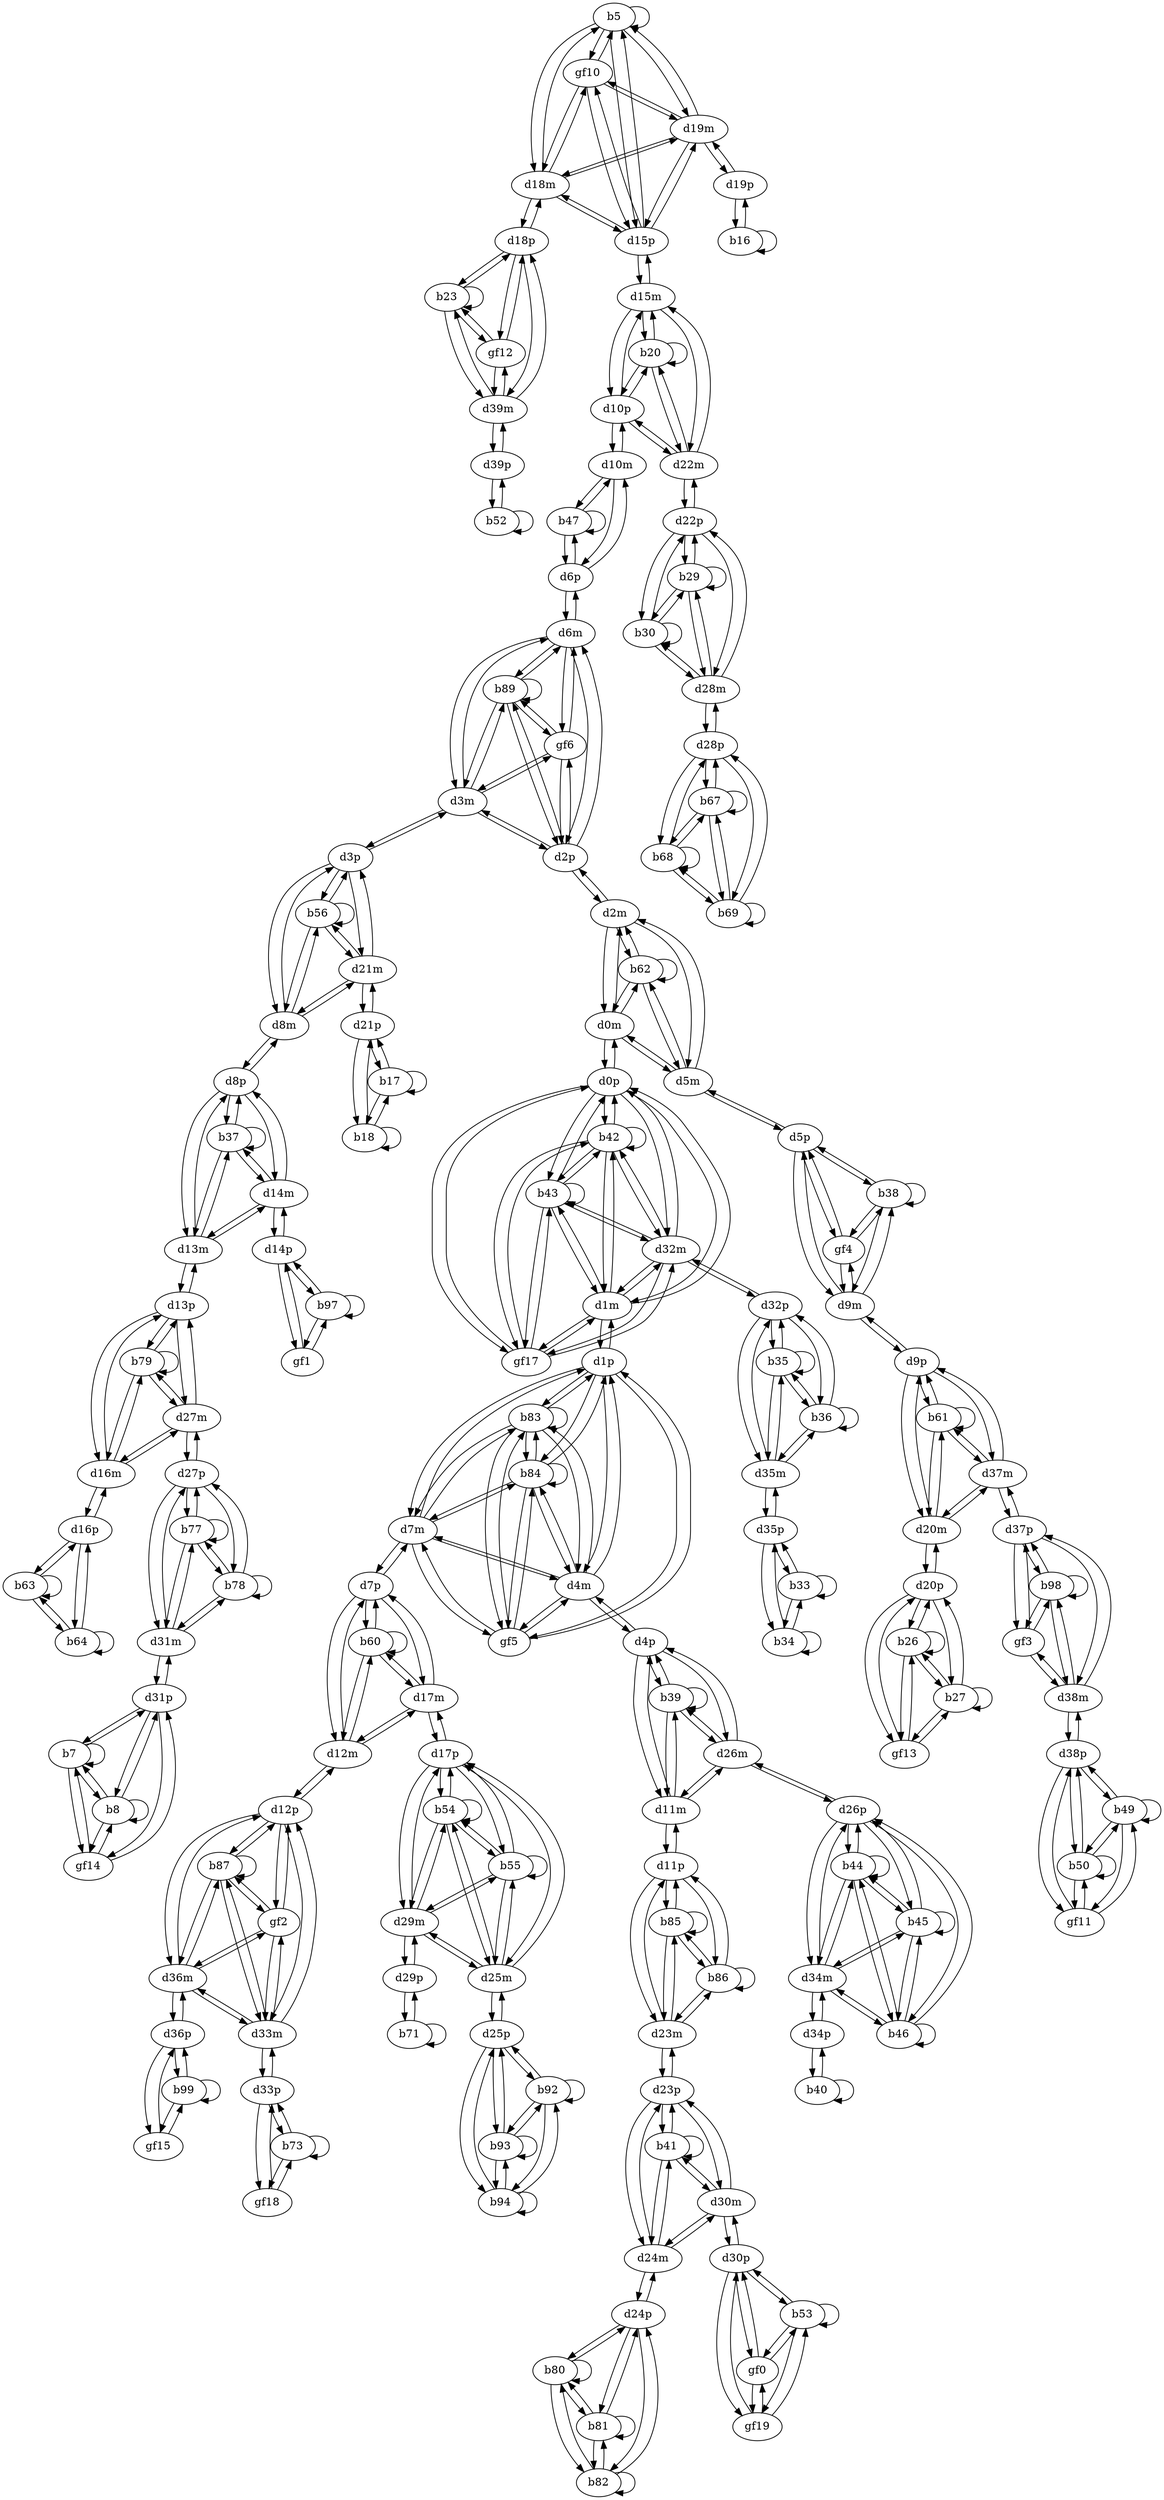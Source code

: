 digraph G {
  b5;
  gf10;
  b7;
  b8;
  gf14;
  b16;
  b17;
  b18;
  b20;
  b23;
  gf12;
  b26;
  b27;
  gf13;
  b29;
  b30;
  b33;
  b34;
  b35;
  b36;
  b37;
  b38;
  gf4;
  b39;
  b40;
  b41;
  b42;
  b43;
  gf17;
  b44;
  b45;
  b46;
  b47;
  b49;
  b50;
  gf11;
  b52;
  b53;
  gf0;
  gf19;
  b54;
  b55;
  b56;
  b60;
  b61;
  b62;
  b63;
  b64;
  b67;
  b68;
  b69;
  b71;
  b73;
  gf18;
  b77;
  b78;
  b79;
  b80;
  b81;
  b82;
  b83;
  b84;
  gf5;
  b85;
  b86;
  b87;
  gf2;
  b89;
  gf6;
  b92;
  b93;
  b94;
  b97;
  gf1;
  b98;
  gf3;
  b99;
  gf15;
  d0m;
  d0p;
  d1m;
  d1p;
  d2m;
  d2p;
  d3m;
  d3p;
  d4m;
  d4p;
  d5m;
  d5p;
  d6m;
  d6p;
  d7m;
  d7p;
  d8m;
  d8p;
  d9m;
  d9p;
  d10m;
  d10p;
  d11m;
  d11p;
  d12m;
  d12p;
  d13m;
  d13p;
  d14m;
  d14p;
  d15m;
  d15p;
  d16m;
  d16p;
  d17m;
  d17p;
  d18m;
  d18p;
  d19m;
  d19p;
  d20m;
  d20p;
  d21m;
  d21p;
  d22m;
  d22p;
  d23m;
  d23p;
  d24m;
  d24p;
  d25m;
  d25p;
  d26m;
  d26p;
  d27m;
  d27p;
  d28m;
  d28p;
  d29m;
  d29p;
  d30m;
  d30p;
  d31m;
  d31p;
  d32m;
  d32p;
  d33m;
  d33p;
  d34m;
  d34p;
  d35m;
  d35p;
  d36m;
  d36p;
  d37m;
  d37p;
  d38m;
  d38p;
  d39m;
  d39p;
  b5 -> b5;
  b5 -> gf10;
  gf10 -> b5;
  b7 -> b7;
  b7 -> b8;
  b7 -> gf14;
  b8 -> b7;
  b8 -> b8;
  b8 -> gf14;
  gf14 -> b7;
  gf14 -> b8;
  b16 -> b16;
  b17 -> b17;
  b17 -> b18;
  b18 -> b17;
  b18 -> b18;
  b20 -> b20;
  b23 -> b23;
  b23 -> gf12;
  gf12 -> b23;
  b26 -> b26;
  b26 -> b27;
  b26 -> gf13;
  b27 -> b26;
  b27 -> b27;
  b27 -> gf13;
  gf13 -> b26;
  gf13 -> b27;
  b29 -> b29;
  b29 -> b30;
  b30 -> b29;
  b30 -> b30;
  b33 -> b33;
  b33 -> b34;
  b34 -> b33;
  b34 -> b34;
  b35 -> b35;
  b35 -> b36;
  b36 -> b35;
  b36 -> b36;
  b37 -> b37;
  b38 -> b38;
  b38 -> gf4;
  gf4 -> b38;
  b39 -> b39;
  b40 -> b40;
  b41 -> b41;
  b42 -> b42;
  b42 -> b43;
  b42 -> gf17;
  b43 -> b42;
  b43 -> b43;
  b43 -> gf17;
  gf17 -> b42;
  gf17 -> b43;
  b44 -> b44;
  b44 -> b45;
  b44 -> b46;
  b45 -> b44;
  b45 -> b45;
  b45 -> b46;
  b46 -> b44;
  b46 -> b45;
  b46 -> b46;
  b47 -> b47;
  b49 -> b49;
  b49 -> b50;
  b49 -> gf11;
  b50 -> b49;
  b50 -> b50;
  b50 -> gf11;
  gf11 -> b49;
  gf11 -> b50;
  b52 -> b52;
  b53 -> b53;
  b53 -> gf0;
  b53 -> gf19;
  gf0 -> b53;
  gf0 -> gf19;
  gf19 -> b53;
  gf19 -> gf0;
  b54 -> b54;
  b54 -> b55;
  b55 -> b54;
  b55 -> b55;
  b56 -> b56;
  b60 -> b60;
  b61 -> b61;
  b62 -> b62;
  b63 -> b63;
  b63 -> b64;
  b64 -> b63;
  b64 -> b64;
  b67 -> b67;
  b67 -> b68;
  b67 -> b69;
  b68 -> b67;
  b68 -> b68;
  b68 -> b69;
  b69 -> b67;
  b69 -> b68;
  b69 -> b69;
  b71 -> b71;
  b73 -> b73;
  b73 -> gf18;
  gf18 -> b73;
  b77 -> b77;
  b77 -> b78;
  b78 -> b77;
  b78 -> b78;
  b79 -> b79;
  b80 -> b80;
  b80 -> b81;
  b80 -> b82;
  b81 -> b80;
  b81 -> b81;
  b81 -> b82;
  b82 -> b80;
  b82 -> b81;
  b82 -> b82;
  b83 -> b83;
  b83 -> b84;
  b83 -> gf5;
  b84 -> b83;
  b84 -> b84;
  b84 -> gf5;
  gf5 -> b83;
  gf5 -> b84;
  b85 -> b85;
  b85 -> b86;
  b86 -> b85;
  b86 -> b86;
  b87 -> b87;
  b87 -> gf2;
  gf2 -> b87;
  b89 -> b89;
  b89 -> gf6;
  gf6 -> b89;
  b92 -> b92;
  b92 -> b93;
  b92 -> b94;
  b93 -> b92;
  b93 -> b93;
  b93 -> b94;
  b94 -> b92;
  b94 -> b93;
  b94 -> b94;
  b97 -> b97;
  b97 -> gf1;
  gf1 -> b97;
  b98 -> b98;
  b98 -> gf3;
  gf3 -> b98;
  b99 -> b99;
  b99 -> gf15;
  gf15 -> b99;
  d0m -> d0p;
  d0p -> d0m;
  b62 -> d0m;
  d0m -> b62;
  b42 -> d0p;
  d0p -> b42;
  b43 -> d0p;
  d0p -> b43;
  gf17 -> d0p;
  d0p -> gf17;
  d1m -> d1p;
  d1p -> d1m;
  b42 -> d1m;
  d1m -> b42;
  b43 -> d1m;
  d1m -> b43;
  gf17 -> d1m;
  d1m -> gf17;
  b83 -> d1p;
  d1p -> b83;
  b84 -> d1p;
  d1p -> b84;
  gf5 -> d1p;
  d1p -> gf5;
  d2m -> d2p;
  d2p -> d2m;
  b62 -> d2m;
  d2m -> b62;
  b89 -> d2p;
  d2p -> b89;
  gf6 -> d2p;
  d2p -> gf6;
  d3m -> d3p;
  d3p -> d3m;
  b89 -> d3m;
  d3m -> b89;
  gf6 -> d3m;
  d3m -> gf6;
  b56 -> d3p;
  d3p -> b56;
  d4m -> d4p;
  d4p -> d4m;
  b83 -> d4m;
  d4m -> b83;
  b84 -> d4m;
  d4m -> b84;
  gf5 -> d4m;
  d4m -> gf5;
  b39 -> d4p;
  d4p -> b39;
  d5m -> d5p;
  d5p -> d5m;
  b62 -> d5m;
  d5m -> b62;
  b38 -> d5p;
  d5p -> b38;
  gf4 -> d5p;
  d5p -> gf4;
  d6m -> d6p;
  d6p -> d6m;
  b89 -> d6m;
  d6m -> b89;
  gf6 -> d6m;
  d6m -> gf6;
  b47 -> d6p;
  d6p -> b47;
  d7m -> d7p;
  d7p -> d7m;
  b83 -> d7m;
  d7m -> b83;
  b84 -> d7m;
  d7m -> b84;
  gf5 -> d7m;
  d7m -> gf5;
  b60 -> d7p;
  d7p -> b60;
  d8m -> d8p;
  d8p -> d8m;
  b56 -> d8m;
  d8m -> b56;
  b37 -> d8p;
  d8p -> b37;
  d9m -> d9p;
  d9p -> d9m;
  b38 -> d9m;
  d9m -> b38;
  gf4 -> d9m;
  d9m -> gf4;
  b61 -> d9p;
  d9p -> b61;
  d10m -> d10p;
  d10p -> d10m;
  b47 -> d10m;
  d10m -> b47;
  b20 -> d10p;
  d10p -> b20;
  d11m -> d11p;
  d11p -> d11m;
  b39 -> d11m;
  d11m -> b39;
  b85 -> d11p;
  d11p -> b85;
  b86 -> d11p;
  d11p -> b86;
  d12m -> d12p;
  d12p -> d12m;
  b60 -> d12m;
  d12m -> b60;
  b87 -> d12p;
  d12p -> b87;
  gf2 -> d12p;
  d12p -> gf2;
  d13m -> d13p;
  d13p -> d13m;
  b37 -> d13m;
  d13m -> b37;
  b79 -> d13p;
  d13p -> b79;
  d14m -> d14p;
  d14p -> d14m;
  b37 -> d14m;
  d14m -> b37;
  b97 -> d14p;
  d14p -> b97;
  gf1 -> d14p;
  d14p -> gf1;
  d15m -> d15p;
  d15p -> d15m;
  b20 -> d15m;
  d15m -> b20;
  b5 -> d15p;
  d15p -> b5;
  gf10 -> d15p;
  d15p -> gf10;
  d16m -> d16p;
  d16p -> d16m;
  b79 -> d16m;
  d16m -> b79;
  b63 -> d16p;
  d16p -> b63;
  b64 -> d16p;
  d16p -> b64;
  d17m -> d17p;
  d17p -> d17m;
  b60 -> d17m;
  d17m -> b60;
  b54 -> d17p;
  d17p -> b54;
  b55 -> d17p;
  d17p -> b55;
  d18m -> d18p;
  d18p -> d18m;
  b5 -> d18m;
  d18m -> b5;
  gf10 -> d18m;
  d18m -> gf10;
  b23 -> d18p;
  d18p -> b23;
  gf12 -> d18p;
  d18p -> gf12;
  d19m -> d19p;
  d19p -> d19m;
  b5 -> d19m;
  d19m -> b5;
  gf10 -> d19m;
  d19m -> gf10;
  b16 -> d19p;
  d19p -> b16;
  d20m -> d20p;
  d20p -> d20m;
  b61 -> d20m;
  d20m -> b61;
  b26 -> d20p;
  d20p -> b26;
  b27 -> d20p;
  d20p -> b27;
  gf13 -> d20p;
  d20p -> gf13;
  d21m -> d21p;
  d21p -> d21m;
  b56 -> d21m;
  d21m -> b56;
  b17 -> d21p;
  d21p -> b17;
  b18 -> d21p;
  d21p -> b18;
  d22m -> d22p;
  d22p -> d22m;
  b20 -> d22m;
  d22m -> b20;
  b29 -> d22p;
  d22p -> b29;
  b30 -> d22p;
  d22p -> b30;
  d23m -> d23p;
  d23p -> d23m;
  b85 -> d23m;
  d23m -> b85;
  b86 -> d23m;
  d23m -> b86;
  b41 -> d23p;
  d23p -> b41;
  d24m -> d24p;
  d24p -> d24m;
  b41 -> d24m;
  d24m -> b41;
  b80 -> d24p;
  d24p -> b80;
  b81 -> d24p;
  d24p -> b81;
  b82 -> d24p;
  d24p -> b82;
  d25m -> d25p;
  d25p -> d25m;
  b54 -> d25m;
  d25m -> b54;
  b55 -> d25m;
  d25m -> b55;
  b92 -> d25p;
  d25p -> b92;
  b93 -> d25p;
  d25p -> b93;
  b94 -> d25p;
  d25p -> b94;
  d26m -> d26p;
  d26p -> d26m;
  b39 -> d26m;
  d26m -> b39;
  b44 -> d26p;
  d26p -> b44;
  b45 -> d26p;
  d26p -> b45;
  b46 -> d26p;
  d26p -> b46;
  d27m -> d27p;
  d27p -> d27m;
  b79 -> d27m;
  d27m -> b79;
  b77 -> d27p;
  d27p -> b77;
  b78 -> d27p;
  d27p -> b78;
  d28m -> d28p;
  d28p -> d28m;
  b29 -> d28m;
  d28m -> b29;
  b30 -> d28m;
  d28m -> b30;
  b67 -> d28p;
  d28p -> b67;
  b68 -> d28p;
  d28p -> b68;
  b69 -> d28p;
  d28p -> b69;
  d29m -> d29p;
  d29p -> d29m;
  b54 -> d29m;
  d29m -> b54;
  b55 -> d29m;
  d29m -> b55;
  b71 -> d29p;
  d29p -> b71;
  d30m -> d30p;
  d30p -> d30m;
  b41 -> d30m;
  d30m -> b41;
  b53 -> d30p;
  d30p -> b53;
  gf0 -> d30p;
  d30p -> gf0;
  gf19 -> d30p;
  d30p -> gf19;
  d31m -> d31p;
  d31p -> d31m;
  b77 -> d31m;
  d31m -> b77;
  b78 -> d31m;
  d31m -> b78;
  b7 -> d31p;
  d31p -> b7;
  b8 -> d31p;
  d31p -> b8;
  gf14 -> d31p;
  d31p -> gf14;
  d32m -> d32p;
  d32p -> d32m;
  b42 -> d32m;
  d32m -> b42;
  b43 -> d32m;
  d32m -> b43;
  gf17 -> d32m;
  d32m -> gf17;
  b35 -> d32p;
  d32p -> b35;
  b36 -> d32p;
  d32p -> b36;
  d33m -> d33p;
  d33p -> d33m;
  b87 -> d33m;
  d33m -> b87;
  gf2 -> d33m;
  d33m -> gf2;
  b73 -> d33p;
  d33p -> b73;
  gf18 -> d33p;
  d33p -> gf18;
  d34m -> d34p;
  d34p -> d34m;
  b44 -> d34m;
  d34m -> b44;
  b45 -> d34m;
  d34m -> b45;
  b46 -> d34m;
  d34m -> b46;
  b40 -> d34p;
  d34p -> b40;
  d35m -> d35p;
  d35p -> d35m;
  b35 -> d35m;
  d35m -> b35;
  b36 -> d35m;
  d35m -> b36;
  b33 -> d35p;
  d35p -> b33;
  b34 -> d35p;
  d35p -> b34;
  d36m -> d36p;
  d36p -> d36m;
  b87 -> d36m;
  d36m -> b87;
  gf2 -> d36m;
  d36m -> gf2;
  b99 -> d36p;
  d36p -> b99;
  gf15 -> d36p;
  d36p -> gf15;
  d37m -> d37p;
  d37p -> d37m;
  b61 -> d37m;
  d37m -> b61;
  b98 -> d37p;
  d37p -> b98;
  gf3 -> d37p;
  d37p -> gf3;
  d38m -> d38p;
  d38p -> d38m;
  b98 -> d38m;
  d38m -> b98;
  gf3 -> d38m;
  d38m -> gf3;
  b49 -> d38p;
  d38p -> b49;
  b50 -> d38p;
  d38p -> b50;
  gf11 -> d38p;
  d38p -> gf11;
  d39m -> d39p;
  d39p -> d39m;
  b23 -> d39m;
  d39m -> b23;
  gf12 -> d39m;
  d39m -> gf12;
  b52 -> d39p;
  d39p -> b52;
  d15p -> d18m;
  d15p -> d19m;
  d18m -> d15p;
  d18m -> d19m;
  d19m -> d15p;
  d19m -> d18m;
  d10p -> d15m;
  d10p -> d22m;
  d15m -> d10p;
  d15m -> d22m;
  d22m -> d10p;
  d22m -> d15m;
  d18p -> d39m;
  d39m -> d18p;
  d22p -> d28m;
  d28m -> d22p;
  d32p -> d35m;
  d35m -> d32p;
  d8p -> d13m;
  d8p -> d14m;
  d13m -> d8p;
  d13m -> d14m;
  d14m -> d8p;
  d14m -> d13m;
  d5p -> d9m;
  d9m -> d5p;
  d4p -> d11m;
  d4p -> d26m;
  d11m -> d4p;
  d11m -> d26m;
  d26m -> d4p;
  d26m -> d11m;
  d23p -> d24m;
  d23p -> d30m;
  d24m -> d23p;
  d24m -> d30m;
  d30m -> d23p;
  d30m -> d24m;
  d0p -> d1m;
  d0p -> d32m;
  d1m -> d0p;
  d1m -> d32m;
  d32m -> d0p;
  d32m -> d1m;
  d26p -> d34m;
  d34m -> d26p;
  d6p -> d10m;
  d10m -> d6p;
  d17p -> d25m;
  d17p -> d29m;
  d25m -> d17p;
  d25m -> d29m;
  d29m -> d17p;
  d29m -> d25m;
  d3p -> d8m;
  d3p -> d21m;
  d8m -> d3p;
  d8m -> d21m;
  d21m -> d3p;
  d21m -> d8m;
  d7p -> d12m;
  d7p -> d17m;
  d12m -> d7p;
  d12m -> d17m;
  d17m -> d7p;
  d17m -> d12m;
  d9p -> d20m;
  d9p -> d37m;
  d20m -> d9p;
  d20m -> d37m;
  d37m -> d9p;
  d37m -> d20m;
  d0m -> d2m;
  d0m -> d5m;
  d2m -> d0m;
  d2m -> d5m;
  d5m -> d0m;
  d5m -> d2m;
  d27p -> d31m;
  d31m -> d27p;
  d13p -> d16m;
  d13p -> d27m;
  d16m -> d13p;
  d16m -> d27m;
  d27m -> d13p;
  d27m -> d16m;
  d1p -> d4m;
  d1p -> d7m;
  d4m -> d1p;
  d4m -> d7m;
  d7m -> d1p;
  d7m -> d4m;
  d11p -> d23m;
  d23m -> d11p;
  d12p -> d33m;
  d12p -> d36m;
  d33m -> d12p;
  d33m -> d36m;
  d36m -> d12p;
  d36m -> d33m;
  d2p -> d3m;
  d2p -> d6m;
  d3m -> d2p;
  d3m -> d6m;
  d6m -> d2p;
  d6m -> d3m;
  d37p -> d38m;
  d38m -> d37p;
}
